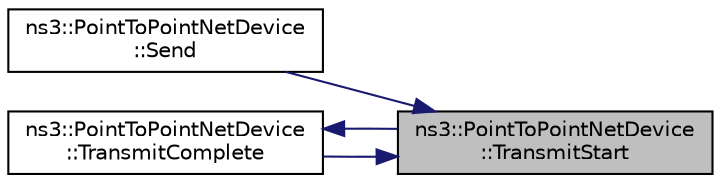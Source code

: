 digraph "ns3::PointToPointNetDevice::TransmitStart"
{
 // LATEX_PDF_SIZE
  edge [fontname="Helvetica",fontsize="10",labelfontname="Helvetica",labelfontsize="10"];
  node [fontname="Helvetica",fontsize="10",shape=record];
  rankdir="RL";
  Node1 [label="ns3::PointToPointNetDevice\l::TransmitStart",height=0.2,width=0.4,color="black", fillcolor="grey75", style="filled", fontcolor="black",tooltip="Start Sending a Packet Down the Wire."];
  Node1 -> Node2 [dir="back",color="midnightblue",fontsize="10",style="solid",fontname="Helvetica"];
  Node2 [label="ns3::PointToPointNetDevice\l::Send",height=0.2,width=0.4,color="black", fillcolor="white", style="filled",URL="$classns3_1_1_point_to_point_net_device.html#ad084e76d4a07b0818f1de9d188aa447e",tooltip=" "];
  Node1 -> Node3 [dir="back",color="midnightblue",fontsize="10",style="solid",fontname="Helvetica"];
  Node3 [label="ns3::PointToPointNetDevice\l::TransmitComplete",height=0.2,width=0.4,color="black", fillcolor="white", style="filled",URL="$classns3_1_1_point_to_point_net_device.html#a86dc2c399ab676de4c0dfbd08366e7e2",tooltip="Stop Sending a Packet Down the Wire and Begin the Interframe Gap."];
  Node3 -> Node1 [dir="back",color="midnightblue",fontsize="10",style="solid",fontname="Helvetica"];
}

